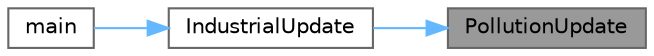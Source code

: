 digraph "PollutionUpdate"
{
 // LATEX_PDF_SIZE
  bgcolor="transparent";
  edge [fontname=Helvetica,fontsize=10,labelfontname=Helvetica,labelfontsize=10];
  node [fontname=Helvetica,fontsize=10,shape=box,height=0.2,width=0.4];
  rankdir="RL";
  Node1 [id="Node000001",label="PollutionUpdate",height=0.2,width=0.4,color="gray40", fillcolor="grey60", style="filled", fontcolor="black",tooltip="Runs and applies the rules for the pollution Zones."];
  Node1 -> Node2 [id="edge1_Node000001_Node000002",dir="back",color="steelblue1",style="solid",tooltip=" "];
  Node2 [id="Node000002",label="IndustrialUpdate",height=0.2,width=0.4,color="grey40", fillcolor="white", style="filled",URL="$group___simulating-_functions.html#ga5cd59f3cd7f114d55745d5173cb0f609",tooltip="Runs and applies the rules for the industrial Zones."];
  Node2 -> Node3 [id="edge2_Node000002_Node000003",dir="back",color="steelblue1",style="solid",tooltip=" "];
  Node3 [id="Node000003",label="main",height=0.2,width=0.4,color="grey40", fillcolor="white", style="filled",URL="$main_8cpp.html#ae66f6b31b5ad750f1fe042a706a4e3d4",tooltip=" "];
}
